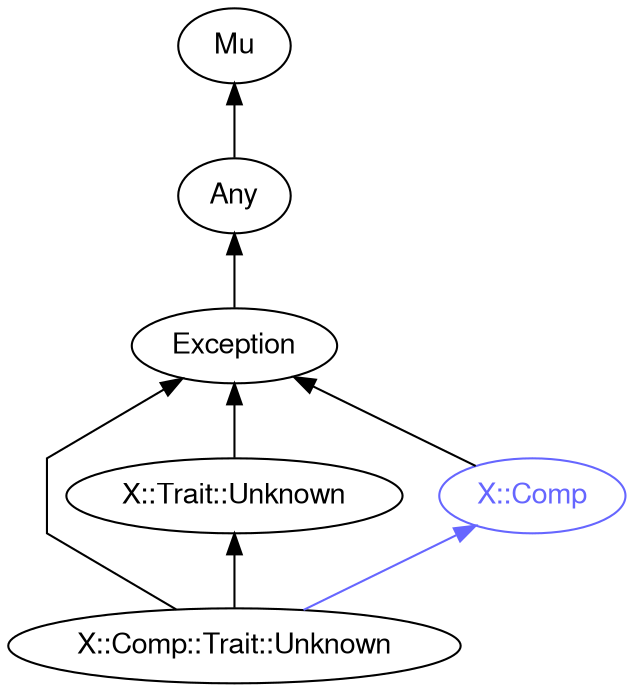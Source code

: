 digraph "perl6-type-graph" {
    rankdir=BT;
    splines=polyline;
    overlap=false; 
    // Types
    "X::Comp::Trait::Unknown" [color="#000000", fontcolor="#000000", href="/type/X::Comp::Trait::Unknown", fontname="FreeSans"];
    "Mu" [color="#000000", fontcolor="#000000", href="/type/Mu", fontname="FreeSans"];
    "Any" [color="#000000", fontcolor="#000000", href="/type/Any", fontname="FreeSans"];
    "Exception" [color="#000000", fontcolor="#000000", href="/type/Exception", fontname="FreeSans"];
    "X::Trait::Unknown" [color="#000000", fontcolor="#000000", href="/type/X::Trait::Unknown", fontname="FreeSans"];
    "X::Comp" [color="#6666FF", fontcolor="#6666FF", href="/type/X::Comp", fontname="FreeSans"];

    // Superclasses
    "X::Comp::Trait::Unknown" -> "X::Trait::Unknown" [color="#000000"];
    "X::Comp::Trait::Unknown" -> "Exception" [color="#000000"];
    "Any" -> "Mu" [color="#000000"];
    "Exception" -> "Any" [color="#000000"];
    "X::Trait::Unknown" -> "Exception" [color="#000000"];
    "X::Comp" -> "Exception" [color="#000000"];

    // Roles
    "X::Comp::Trait::Unknown" -> "X::Comp" [color="#6666FF"];
}
